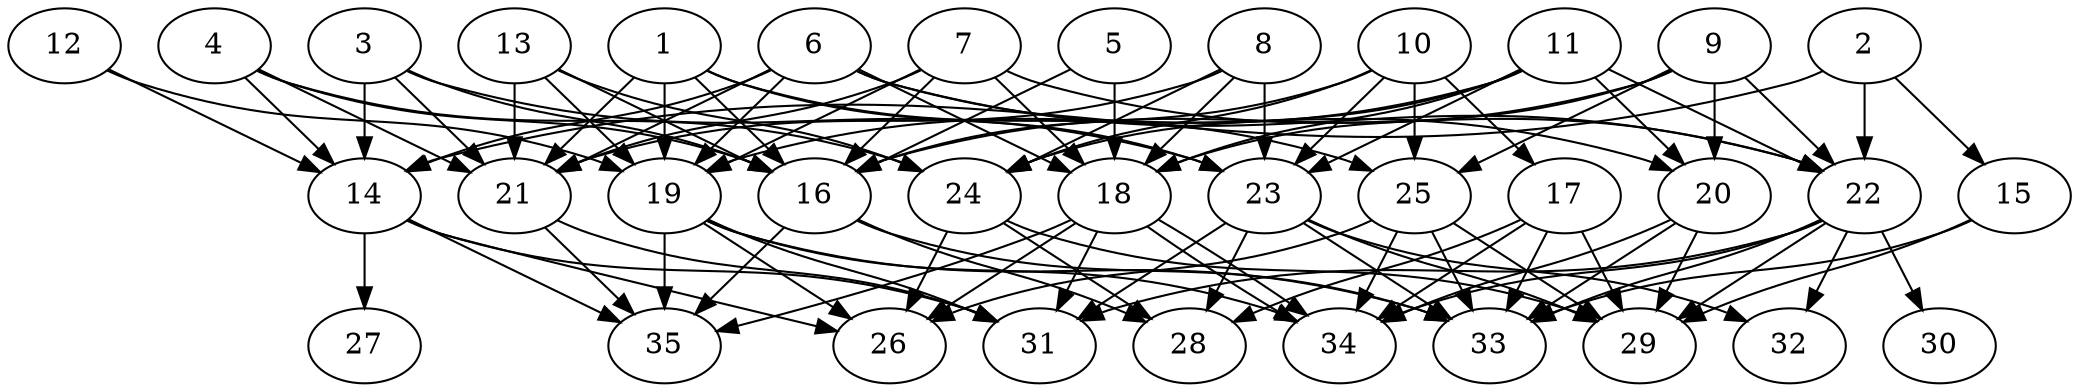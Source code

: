// DAG automatically generated by daggen at Thu Oct  3 14:05:37 2019
// ./daggen --dot -n 35 --ccr 0.5 --fat 0.7 --regular 0.7 --density 0.6 --mindata 5242880 --maxdata 52428800 
digraph G {
  1 [size="88285184", alpha="0.19", expect_size="44142592"] 
  1 -> 16 [size ="44142592"]
  1 -> 19 [size ="44142592"]
  1 -> 21 [size ="44142592"]
  1 -> 23 [size ="44142592"]
  1 -> 25 [size ="44142592"]
  2 [size="56287232", alpha="0.07", expect_size="28143616"] 
  2 -> 14 [size ="28143616"]
  2 -> 15 [size ="28143616"]
  2 -> 22 [size ="28143616"]
  3 [size="53489664", alpha="0.08", expect_size="26744832"] 
  3 -> 14 [size ="26744832"]
  3 -> 16 [size ="26744832"]
  3 -> 21 [size ="26744832"]
  3 -> 23 [size ="26744832"]
  4 [size="50753536", alpha="0.15", expect_size="25376768"] 
  4 -> 14 [size ="25376768"]
  4 -> 16 [size ="25376768"]
  4 -> 21 [size ="25376768"]
  4 -> 24 [size ="25376768"]
  5 [size="102242304", alpha="0.15", expect_size="51121152"] 
  5 -> 16 [size ="51121152"]
  5 -> 18 [size ="51121152"]
  6 [size="87607296", alpha="0.05", expect_size="43803648"] 
  6 -> 14 [size ="43803648"]
  6 -> 18 [size ="43803648"]
  6 -> 19 [size ="43803648"]
  6 -> 20 [size ="43803648"]
  6 -> 21 [size ="43803648"]
  6 -> 22 [size ="43803648"]
  7 [size="61722624", alpha="0.02", expect_size="30861312"] 
  7 -> 16 [size ="30861312"]
  7 -> 18 [size ="30861312"]
  7 -> 19 [size ="30861312"]
  7 -> 21 [size ="30861312"]
  7 -> 22 [size ="30861312"]
  8 [size="73396224", alpha="0.18", expect_size="36698112"] 
  8 -> 18 [size ="36698112"]
  8 -> 21 [size ="36698112"]
  8 -> 23 [size ="36698112"]
  8 -> 24 [size ="36698112"]
  9 [size="23162880", alpha="0.02", expect_size="11581440"] 
  9 -> 16 [size ="11581440"]
  9 -> 18 [size ="11581440"]
  9 -> 20 [size ="11581440"]
  9 -> 22 [size ="11581440"]
  9 -> 25 [size ="11581440"]
  10 [size="47331328", alpha="0.13", expect_size="23665664"] 
  10 -> 16 [size ="23665664"]
  10 -> 17 [size ="23665664"]
  10 -> 23 [size ="23665664"]
  10 -> 24 [size ="23665664"]
  10 -> 25 [size ="23665664"]
  11 [size="68323328", alpha="0.02", expect_size="34161664"] 
  11 -> 18 [size ="34161664"]
  11 -> 19 [size ="34161664"]
  11 -> 20 [size ="34161664"]
  11 -> 22 [size ="34161664"]
  11 -> 23 [size ="34161664"]
  11 -> 24 [size ="34161664"]
  12 [size="63535104", alpha="0.12", expect_size="31767552"] 
  12 -> 14 [size ="31767552"]
  12 -> 19 [size ="31767552"]
  13 [size="97980416", alpha="0.07", expect_size="48990208"] 
  13 -> 16 [size ="48990208"]
  13 -> 19 [size ="48990208"]
  13 -> 21 [size ="48990208"]
  13 -> 24 [size ="48990208"]
  14 [size="43311104", alpha="0.17", expect_size="21655552"] 
  14 -> 26 [size ="21655552"]
  14 -> 27 [size ="21655552"]
  14 -> 31 [size ="21655552"]
  14 -> 35 [size ="21655552"]
  15 [size="20576256", alpha="0.19", expect_size="10288128"] 
  15 -> 29 [size ="10288128"]
  15 -> 33 [size ="10288128"]
  16 [size="90607616", alpha="0.19", expect_size="45303808"] 
  16 -> 28 [size ="45303808"]
  16 -> 33 [size ="45303808"]
  16 -> 35 [size ="45303808"]
  17 [size="19712000", alpha="0.08", expect_size="9856000"] 
  17 -> 28 [size ="9856000"]
  17 -> 29 [size ="9856000"]
  17 -> 33 [size ="9856000"]
  17 -> 34 [size ="9856000"]
  18 [size="28123136", alpha="0.02", expect_size="14061568"] 
  18 -> 26 [size ="14061568"]
  18 -> 31 [size ="14061568"]
  18 -> 34 [size ="14061568"]
  18 -> 34 [size ="14061568"]
  18 -> 35 [size ="14061568"]
  19 [size="16640000", alpha="0.16", expect_size="8320000"] 
  19 -> 26 [size ="8320000"]
  19 -> 31 [size ="8320000"]
  19 -> 33 [size ="8320000"]
  19 -> 34 [size ="8320000"]
  19 -> 35 [size ="8320000"]
  20 [size="27207680", alpha="0.05", expect_size="13603840"] 
  20 -> 29 [size ="13603840"]
  20 -> 33 [size ="13603840"]
  20 -> 34 [size ="13603840"]
  21 [size="87255040", alpha="0.11", expect_size="43627520"] 
  21 -> 31 [size ="43627520"]
  21 -> 35 [size ="43627520"]
  22 [size="97611776", alpha="0.07", expect_size="48805888"] 
  22 -> 29 [size ="48805888"]
  22 -> 30 [size ="48805888"]
  22 -> 31 [size ="48805888"]
  22 -> 32 [size ="48805888"]
  22 -> 33 [size ="48805888"]
  22 -> 34 [size ="48805888"]
  23 [size="60190720", alpha="0.12", expect_size="30095360"] 
  23 -> 28 [size ="30095360"]
  23 -> 29 [size ="30095360"]
  23 -> 31 [size ="30095360"]
  23 -> 32 [size ="30095360"]
  23 -> 33 [size ="30095360"]
  24 [size="91600896", alpha="0.05", expect_size="45800448"] 
  24 -> 26 [size ="45800448"]
  24 -> 28 [size ="45800448"]
  24 -> 29 [size ="45800448"]
  25 [size="76376064", alpha="0.18", expect_size="38188032"] 
  25 -> 26 [size ="38188032"]
  25 -> 29 [size ="38188032"]
  25 -> 33 [size ="38188032"]
  25 -> 34 [size ="38188032"]
  26 [size="71063552", alpha="0.07", expect_size="35531776"] 
  27 [size="65193984", alpha="0.07", expect_size="32596992"] 
  28 [size="102764544", alpha="0.20", expect_size="51382272"] 
  29 [size="17750016", alpha="0.16", expect_size="8875008"] 
  30 [size="93138944", alpha="0.19", expect_size="46569472"] 
  31 [size="24186880", alpha="0.15", expect_size="12093440"] 
  32 [size="77434880", alpha="0.03", expect_size="38717440"] 
  33 [size="15572992", alpha="0.08", expect_size="7786496"] 
  34 [size="70346752", alpha="0.01", expect_size="35173376"] 
  35 [size="93282304", alpha="0.16", expect_size="46641152"] 
}

